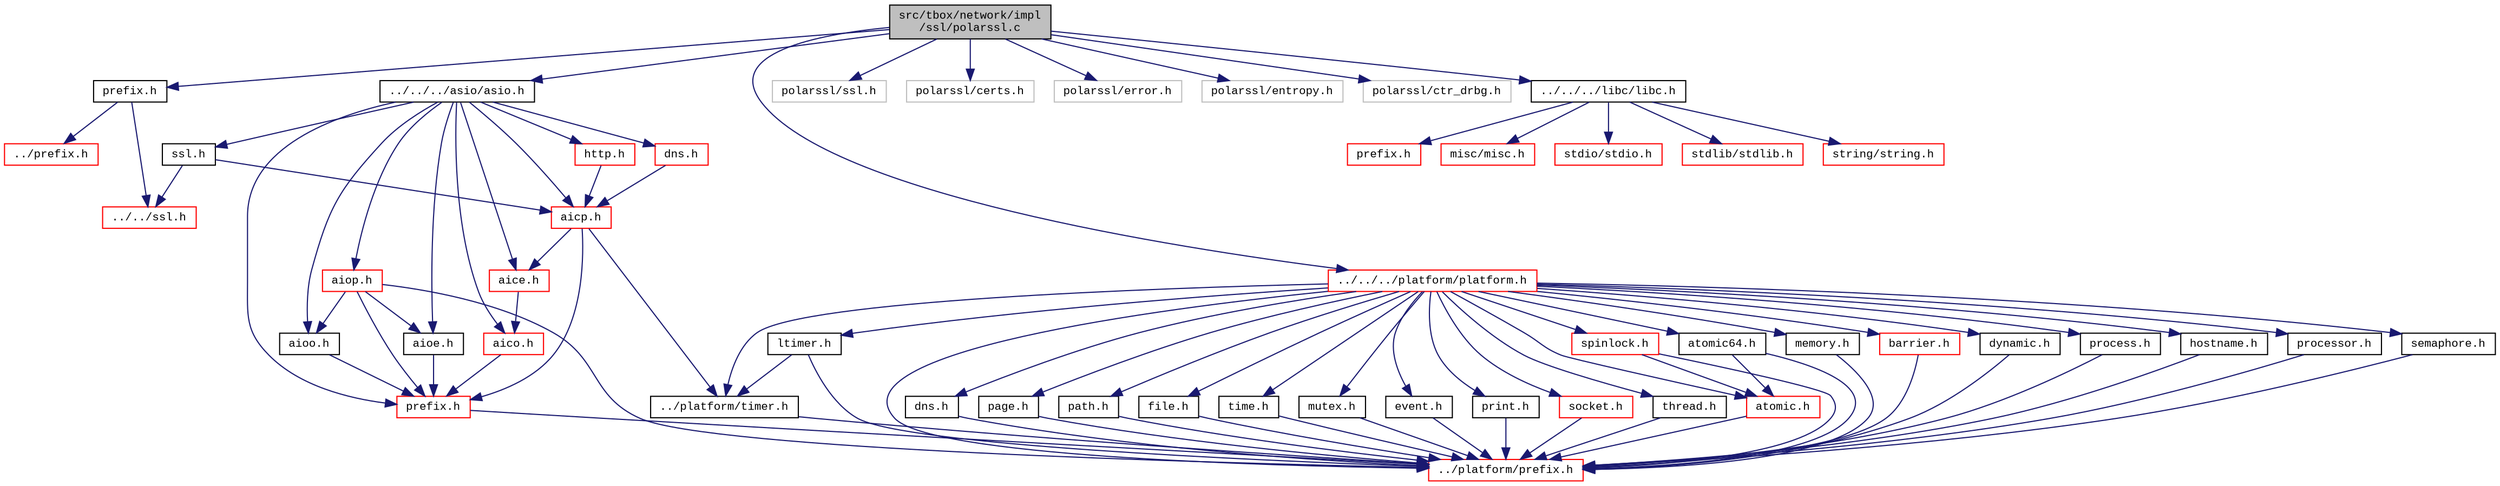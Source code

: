 digraph "src/tbox/network/impl/ssl/polarssl.c"
{
  edge [fontname="CourierNew",fontsize="10",labelfontname="CourierNew",labelfontsize="10"];
  node [fontname="CourierNew",fontsize="10",shape=record];
  Node1 [label="src/tbox/network/impl\l/ssl/polarssl.c",height=0.2,width=0.4,color="black", fillcolor="grey75", style="filled" fontcolor="black"];
  Node1 -> Node2 [color="midnightblue",fontsize="10",style="solid",fontname="CourierNew"];
  Node2 [label="prefix.h",height=0.2,width=0.4,color="black", fillcolor="white", style="filled",URL="$df/d49/network_2impl_2ssl_2prefix_8h_source.html"];
  Node2 -> Node3 [color="midnightblue",fontsize="10",style="solid",fontname="CourierNew"];
  Node3 [label="../prefix.h",height=0.2,width=0.4,color="red", fillcolor="white", style="filled",URL="$d3/d98/network_2impl_2prefix_8h_source.html"];
  Node2 -> Node4 [color="midnightblue",fontsize="10",style="solid",fontname="CourierNew"];
  Node4 [label="../../ssl.h",height=0.2,width=0.4,color="red", fillcolor="white", style="filled",URL="$d7/d29/network_2ssl_8h_source.html"];
  Node1 -> Node5 [color="midnightblue",fontsize="10",style="solid",fontname="CourierNew"];
  Node5 [label="polarssl/ssl.h",height=0.2,width=0.4,color="grey75", fillcolor="white", style="filled"];
  Node1 -> Node6 [color="midnightblue",fontsize="10",style="solid",fontname="CourierNew"];
  Node6 [label="polarssl/certs.h",height=0.2,width=0.4,color="grey75", fillcolor="white", style="filled"];
  Node1 -> Node7 [color="midnightblue",fontsize="10",style="solid",fontname="CourierNew"];
  Node7 [label="polarssl/error.h",height=0.2,width=0.4,color="grey75", fillcolor="white", style="filled"];
  Node1 -> Node8 [color="midnightblue",fontsize="10",style="solid",fontname="CourierNew"];
  Node8 [label="polarssl/entropy.h",height=0.2,width=0.4,color="grey75", fillcolor="white", style="filled"];
  Node1 -> Node9 [color="midnightblue",fontsize="10",style="solid",fontname="CourierNew"];
  Node9 [label="polarssl/ctr_drbg.h",height=0.2,width=0.4,color="grey75", fillcolor="white", style="filled"];
  Node1 -> Node10 [color="midnightblue",fontsize="10",style="solid",fontname="CourierNew"];
  Node10 [label="../../../asio/asio.h",height=0.2,width=0.4,color="black", fillcolor="white", style="filled",URL="$d4/d68/asio_8h.html"];
  Node10 -> Node11 [color="midnightblue",fontsize="10",style="solid",fontname="CourierNew"];
  Node11 [label="prefix.h",height=0.2,width=0.4,color="red", fillcolor="white", style="filled",URL="$db/d56/asio_2prefix_8h_source.html"];
  Node11 -> Node12 [color="midnightblue",fontsize="10",style="solid",fontname="CourierNew"];
  Node12 [label="../platform/prefix.h",height=0.2,width=0.4,color="red", fillcolor="white", style="filled",URL="$db/dfa/platform_2prefix_8h_source.html"];
  Node10 -> Node13 [color="midnightblue",fontsize="10",style="solid",fontname="CourierNew"];
  Node13 [label="aioo.h",height=0.2,width=0.4,color="black", fillcolor="white", style="filled",URL="$d6/d9b/aioo_8h.html"];
  Node13 -> Node11 [color="midnightblue",fontsize="10",style="solid",fontname="CourierNew"];
  Node10 -> Node14 [color="midnightblue",fontsize="10",style="solid",fontname="CourierNew"];
  Node14 [label="aioe.h",height=0.2,width=0.4,color="black", fillcolor="white", style="filled",URL="$d5/d10/aioe_8h.html"];
  Node14 -> Node11 [color="midnightblue",fontsize="10",style="solid",fontname="CourierNew"];
  Node10 -> Node15 [color="midnightblue",fontsize="10",style="solid",fontname="CourierNew"];
  Node15 [label="aiop.h",height=0.2,width=0.4,color="red", fillcolor="white", style="filled",URL="$db/d08/aiop_8h.html"];
  Node15 -> Node11 [color="midnightblue",fontsize="10",style="solid",fontname="CourierNew"];
  Node15 -> Node13 [color="midnightblue",fontsize="10",style="solid",fontname="CourierNew"];
  Node15 -> Node14 [color="midnightblue",fontsize="10",style="solid",fontname="CourierNew"];
  Node15 -> Node12 [color="midnightblue",fontsize="10",style="solid",fontname="CourierNew"];
  Node10 -> Node16 [color="midnightblue",fontsize="10",style="solid",fontname="CourierNew"];
  Node16 [label="aico.h",height=0.2,width=0.4,color="red", fillcolor="white", style="filled",URL="$d5/d9a/aico_8h.html"];
  Node16 -> Node11 [color="midnightblue",fontsize="10",style="solid",fontname="CourierNew"];
  Node10 -> Node17 [color="midnightblue",fontsize="10",style="solid",fontname="CourierNew"];
  Node17 [label="aice.h",height=0.2,width=0.4,color="red", fillcolor="white", style="filled",URL="$da/d59/aice_8h.html"];
  Node17 -> Node16 [color="midnightblue",fontsize="10",style="solid",fontname="CourierNew"];
  Node10 -> Node18 [color="midnightblue",fontsize="10",style="solid",fontname="CourierNew"];
  Node18 [label="aicp.h",height=0.2,width=0.4,color="red", fillcolor="white", style="filled",URL="$dd/dd5/aicp_8h.html"];
  Node18 -> Node11 [color="midnightblue",fontsize="10",style="solid",fontname="CourierNew"];
  Node18 -> Node17 [color="midnightblue",fontsize="10",style="solid",fontname="CourierNew"];
  Node18 -> Node19 [color="midnightblue",fontsize="10",style="solid",fontname="CourierNew"];
  Node19 [label="../platform/timer.h",height=0.2,width=0.4,color="black", fillcolor="white", style="filled",URL="$d5/dd0/timer_8h.html"];
  Node19 -> Node12 [color="midnightblue",fontsize="10",style="solid",fontname="CourierNew"];
  Node10 -> Node20 [color="midnightblue",fontsize="10",style="solid",fontname="CourierNew"];
  Node20 [label="http.h",height=0.2,width=0.4,color="red", fillcolor="white", style="filled",URL="$da/dac/asio_2http_8h_source.html"];
  Node20 -> Node18 [color="midnightblue",fontsize="10",style="solid",fontname="CourierNew"];
  Node10 -> Node21 [color="midnightblue",fontsize="10",style="solid",fontname="CourierNew"];
  Node21 [label="dns.h",height=0.2,width=0.4,color="red", fillcolor="white", style="filled",URL="$d8/d1e/asio_2dns_8h_source.html"];
  Node21 -> Node18 [color="midnightblue",fontsize="10",style="solid",fontname="CourierNew"];
  Node10 -> Node22 [color="midnightblue",fontsize="10",style="solid",fontname="CourierNew"];
  Node22 [label="ssl.h",height=0.2,width=0.4,color="black", fillcolor="white", style="filled",URL="$d9/d1a/asio_2ssl_8h_source.html"];
  Node22 -> Node18 [color="midnightblue",fontsize="10",style="solid",fontname="CourierNew"];
  Node22 -> Node4 [color="midnightblue",fontsize="10",style="solid",fontname="CourierNew"];
  Node1 -> Node23 [color="midnightblue",fontsize="10",style="solid",fontname="CourierNew"];
  Node23 [label="../../../libc/libc.h",height=0.2,width=0.4,color="black", fillcolor="white", style="filled",URL="$db/dc8/libc_8h.html"];
  Node23 -> Node24 [color="midnightblue",fontsize="10",style="solid",fontname="CourierNew"];
  Node24 [label="prefix.h",height=0.2,width=0.4,color="red", fillcolor="white", style="filled",URL="$d4/df0/libc_2prefix_8h_source.html"];
  Node23 -> Node25 [color="midnightblue",fontsize="10",style="solid",fontname="CourierNew"];
  Node25 [label="misc/misc.h",height=0.2,width=0.4,color="red", fillcolor="white", style="filled",URL="$d4/d08/misc_8h.html"];
  Node23 -> Node26 [color="midnightblue",fontsize="10",style="solid",fontname="CourierNew"];
  Node26 [label="stdio/stdio.h",height=0.2,width=0.4,color="red", fillcolor="white", style="filled",URL="$d6/dd1/stdio_8h.html"];
  Node23 -> Node27 [color="midnightblue",fontsize="10",style="solid",fontname="CourierNew"];
  Node27 [label="stdlib/stdlib.h",height=0.2,width=0.4,color="red", fillcolor="white", style="filled",URL="$dc/d9c/stdlib_8h.html"];
  Node23 -> Node28 [color="midnightblue",fontsize="10",style="solid",fontname="CourierNew"];
  Node28 [label="string/string.h",height=0.2,width=0.4,color="red", fillcolor="white", style="filled",URL="$da/d52/libc_2string_2string_8h_source.html"];
  Node1 -> Node29 [color="midnightblue",fontsize="10",style="solid",fontname="CourierNew"];
  Node29 [label="../../../platform/platform.h",height=0.2,width=0.4,color="red", fillcolor="white", style="filled",URL="$de/d03/platform_8h.html"];
  Node29 -> Node12 [color="midnightblue",fontsize="10",style="solid",fontname="CourierNew"];
  Node29 -> Node30 [color="midnightblue",fontsize="10",style="solid",fontname="CourierNew"];
  Node30 [label="dns.h",height=0.2,width=0.4,color="black", fillcolor="white", style="filled",URL="$d9/d31/platform_2dns_8h_source.html"];
  Node30 -> Node12 [color="midnightblue",fontsize="10",style="solid",fontname="CourierNew"];
  Node29 -> Node31 [color="midnightblue",fontsize="10",style="solid",fontname="CourierNew"];
  Node31 [label="page.h",height=0.2,width=0.4,color="black", fillcolor="white", style="filled",URL="$de/dad/page_8h.html"];
  Node31 -> Node12 [color="midnightblue",fontsize="10",style="solid",fontname="CourierNew"];
  Node29 -> Node32 [color="midnightblue",fontsize="10",style="solid",fontname="CourierNew"];
  Node32 [label="path.h",height=0.2,width=0.4,color="black", fillcolor="white", style="filled",URL="$d7/dd4/path_8h_source.html"];
  Node32 -> Node12 [color="midnightblue",fontsize="10",style="solid",fontname="CourierNew"];
  Node29 -> Node33 [color="midnightblue",fontsize="10",style="solid",fontname="CourierNew"];
  Node33 [label="file.h",height=0.2,width=0.4,color="black", fillcolor="white", style="filled",URL="$d2/d4d/file_8h.html"];
  Node33 -> Node12 [color="midnightblue",fontsize="10",style="solid",fontname="CourierNew"];
  Node29 -> Node34 [color="midnightblue",fontsize="10",style="solid",fontname="CourierNew"];
  Node34 [label="time.h",height=0.2,width=0.4,color="black", fillcolor="white", style="filled",URL="$db/d97/platform_2time_8h_source.html"];
  Node34 -> Node12 [color="midnightblue",fontsize="10",style="solid",fontname="CourierNew"];
  Node29 -> Node35 [color="midnightblue",fontsize="10",style="solid",fontname="CourierNew"];
  Node35 [label="mutex.h",height=0.2,width=0.4,color="black", fillcolor="white", style="filled",URL="$d0/df8/mutex_8h.html"];
  Node35 -> Node12 [color="midnightblue",fontsize="10",style="solid",fontname="CourierNew"];
  Node29 -> Node36 [color="midnightblue",fontsize="10",style="solid",fontname="CourierNew"];
  Node36 [label="event.h",height=0.2,width=0.4,color="black", fillcolor="white", style="filled",URL="$dd/d20/event_8h.html"];
  Node36 -> Node12 [color="midnightblue",fontsize="10",style="solid",fontname="CourierNew"];
  Node29 -> Node19 [color="midnightblue",fontsize="10",style="solid",fontname="CourierNew"];
  Node29 -> Node37 [color="midnightblue",fontsize="10",style="solid",fontname="CourierNew"];
  Node37 [label="print.h",height=0.2,width=0.4,color="black", fillcolor="white", style="filled",URL="$d5/d77/print_8h.html"];
  Node37 -> Node12 [color="midnightblue",fontsize="10",style="solid",fontname="CourierNew"];
  Node29 -> Node38 [color="midnightblue",fontsize="10",style="solid",fontname="CourierNew"];
  Node38 [label="ltimer.h",height=0.2,width=0.4,color="black", fillcolor="white", style="filled",URL="$d5/d7d/ltimer_8h.html"];
  Node38 -> Node12 [color="midnightblue",fontsize="10",style="solid",fontname="CourierNew"];
  Node38 -> Node19 [color="midnightblue",fontsize="10",style="solid",fontname="CourierNew"];
  Node29 -> Node39 [color="midnightblue",fontsize="10",style="solid",fontname="CourierNew"];
  Node39 [label="socket.h",height=0.2,width=0.4,color="red", fillcolor="white", style="filled",URL="$da/ddd/socket_8h.html"];
  Node39 -> Node12 [color="midnightblue",fontsize="10",style="solid",fontname="CourierNew"];
  Node29 -> Node40 [color="midnightblue",fontsize="10",style="solid",fontname="CourierNew"];
  Node40 [label="thread.h",height=0.2,width=0.4,color="black", fillcolor="white", style="filled",URL="$db/dd5/thread_8h.html"];
  Node40 -> Node12 [color="midnightblue",fontsize="10",style="solid",fontname="CourierNew"];
  Node29 -> Node41 [color="midnightblue",fontsize="10",style="solid",fontname="CourierNew"];
  Node41 [label="atomic.h",height=0.2,width=0.4,color="red", fillcolor="white", style="filled",URL="$dd/d02/atomic_8h_source.html"];
  Node41 -> Node12 [color="midnightblue",fontsize="10",style="solid",fontname="CourierNew"];
  Node29 -> Node42 [color="midnightblue",fontsize="10",style="solid",fontname="CourierNew"];
  Node42 [label="memory.h",height=0.2,width=0.4,color="black", fillcolor="white", style="filled",URL="$d0/db0/platform_2memory_8h_source.html"];
  Node42 -> Node12 [color="midnightblue",fontsize="10",style="solid",fontname="CourierNew"];
  Node29 -> Node43 [color="midnightblue",fontsize="10",style="solid",fontname="CourierNew"];
  Node43 [label="barrier.h",height=0.2,width=0.4,color="red", fillcolor="white", style="filled",URL="$df/d9a/barrier_8h_source.html"];
  Node43 -> Node12 [color="midnightblue",fontsize="10",style="solid",fontname="CourierNew"];
  Node29 -> Node44 [color="midnightblue",fontsize="10",style="solid",fontname="CourierNew"];
  Node44 [label="dynamic.h",height=0.2,width=0.4,color="black", fillcolor="white", style="filled",URL="$df/dd3/dynamic_8h_source.html"];
  Node44 -> Node12 [color="midnightblue",fontsize="10",style="solid",fontname="CourierNew"];
  Node29 -> Node45 [color="midnightblue",fontsize="10",style="solid",fontname="CourierNew"];
  Node45 [label="process.h",height=0.2,width=0.4,color="black", fillcolor="white", style="filled",URL="$da/d42/process_8h.html"];
  Node45 -> Node12 [color="midnightblue",fontsize="10",style="solid",fontname="CourierNew"];
  Node29 -> Node46 [color="midnightblue",fontsize="10",style="solid",fontname="CourierNew"];
  Node46 [label="spinlock.h",height=0.2,width=0.4,color="red", fillcolor="white", style="filled",URL="$df/d63/spinlock_8h.html"];
  Node46 -> Node12 [color="midnightblue",fontsize="10",style="solid",fontname="CourierNew"];
  Node46 -> Node41 [color="midnightblue",fontsize="10",style="solid",fontname="CourierNew"];
  Node29 -> Node47 [color="midnightblue",fontsize="10",style="solid",fontname="CourierNew"];
  Node47 [label="atomic64.h",height=0.2,width=0.4,color="black", fillcolor="white", style="filled",URL="$df/dd4/atomic64_8h_source.html"];
  Node47 -> Node12 [color="midnightblue",fontsize="10",style="solid",fontname="CourierNew"];
  Node47 -> Node41 [color="midnightblue",fontsize="10",style="solid",fontname="CourierNew"];
  Node29 -> Node48 [color="midnightblue",fontsize="10",style="solid",fontname="CourierNew"];
  Node48 [label="hostname.h",height=0.2,width=0.4,color="black", fillcolor="white", style="filled",URL="$d4/de1/hostname_8h.html"];
  Node48 -> Node12 [color="midnightblue",fontsize="10",style="solid",fontname="CourierNew"];
  Node29 -> Node49 [color="midnightblue",fontsize="10",style="solid",fontname="CourierNew"];
  Node49 [label="processor.h",height=0.2,width=0.4,color="black", fillcolor="white", style="filled",URL="$d9/d99/processor_8h.html"];
  Node49 -> Node12 [color="midnightblue",fontsize="10",style="solid",fontname="CourierNew"];
  Node29 -> Node50 [color="midnightblue",fontsize="10",style="solid",fontname="CourierNew"];
  Node50 [label="semaphore.h",height=0.2,width=0.4,color="black", fillcolor="white", style="filled",URL="$d6/dc6/semaphore_8h.html"];
  Node50 -> Node12 [color="midnightblue",fontsize="10",style="solid",fontname="CourierNew"];
}
